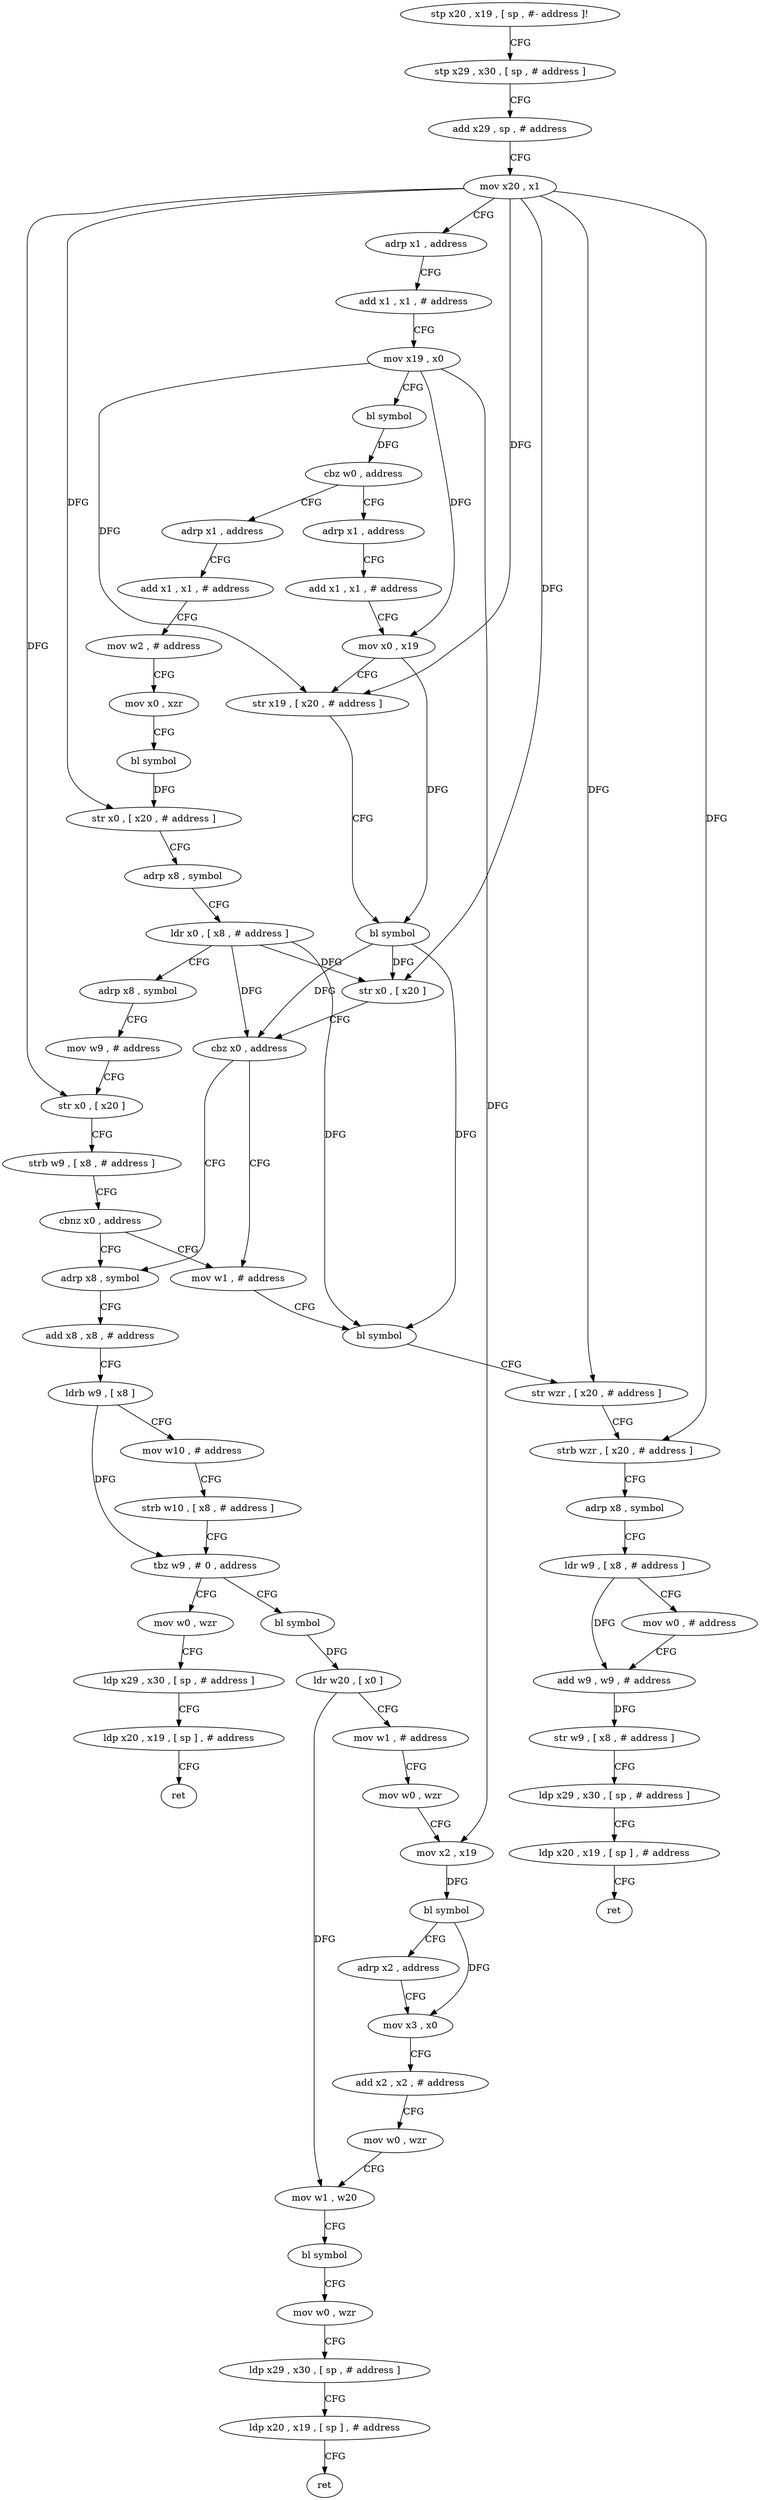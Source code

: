 digraph "func" {
"4213072" [label = "stp x20 , x19 , [ sp , #- address ]!" ]
"4213076" [label = "stp x29 , x30 , [ sp , # address ]" ]
"4213080" [label = "add x29 , sp , # address" ]
"4213084" [label = "mov x20 , x1" ]
"4213088" [label = "adrp x1 , address" ]
"4213092" [label = "add x1 , x1 , # address" ]
"4213096" [label = "mov x19 , x0" ]
"4213100" [label = "bl symbol" ]
"4213104" [label = "cbz w0 , address" ]
"4213184" [label = "adrp x1 , address" ]
"4213108" [label = "adrp x1 , address" ]
"4213188" [label = "add x1 , x1 , # address" ]
"4213192" [label = "mov w2 , # address" ]
"4213196" [label = "mov x0 , xzr" ]
"4213200" [label = "bl symbol" ]
"4213204" [label = "str x0 , [ x20 , # address ]" ]
"4213208" [label = "adrp x8 , symbol" ]
"4213212" [label = "ldr x0 , [ x8 , # address ]" ]
"4213216" [label = "adrp x8 , symbol" ]
"4213220" [label = "mov w9 , # address" ]
"4213224" [label = "str x0 , [ x20 ]" ]
"4213228" [label = "strb w9 , [ x8 , # address ]" ]
"4213232" [label = "cbnz x0 , address" ]
"4213136" [label = "mov w1 , # address" ]
"4213236" [label = "adrp x8 , symbol" ]
"4213112" [label = "add x1 , x1 , # address" ]
"4213116" [label = "mov x0 , x19" ]
"4213120" [label = "str x19 , [ x20 , # address ]" ]
"4213124" [label = "bl symbol" ]
"4213128" [label = "str x0 , [ x20 ]" ]
"4213132" [label = "cbz x0 , address" ]
"4213140" [label = "bl symbol" ]
"4213144" [label = "str wzr , [ x20 , # address ]" ]
"4213148" [label = "strb wzr , [ x20 , # address ]" ]
"4213152" [label = "adrp x8 , symbol" ]
"4213156" [label = "ldr w9 , [ x8 , # address ]" ]
"4213160" [label = "mov w0 , # address" ]
"4213164" [label = "add w9 , w9 , # address" ]
"4213168" [label = "str w9 , [ x8 , # address ]" ]
"4213172" [label = "ldp x29 , x30 , [ sp , # address ]" ]
"4213176" [label = "ldp x20 , x19 , [ sp ] , # address" ]
"4213180" [label = "ret" ]
"4213240" [label = "add x8 , x8 , # address" ]
"4213244" [label = "ldrb w9 , [ x8 ]" ]
"4213248" [label = "mov w10 , # address" ]
"4213252" [label = "strb w10 , [ x8 , # address ]" ]
"4213256" [label = "tbz w9 , # 0 , address" ]
"4213276" [label = "bl symbol" ]
"4213260" [label = "mov w0 , wzr" ]
"4213280" [label = "ldr w20 , [ x0 ]" ]
"4213284" [label = "mov w1 , # address" ]
"4213288" [label = "mov w0 , wzr" ]
"4213292" [label = "mov x2 , x19" ]
"4213296" [label = "bl symbol" ]
"4213300" [label = "adrp x2 , address" ]
"4213304" [label = "mov x3 , x0" ]
"4213308" [label = "add x2 , x2 , # address" ]
"4213312" [label = "mov w0 , wzr" ]
"4213316" [label = "mov w1 , w20" ]
"4213320" [label = "bl symbol" ]
"4213324" [label = "mov w0 , wzr" ]
"4213328" [label = "ldp x29 , x30 , [ sp , # address ]" ]
"4213332" [label = "ldp x20 , x19 , [ sp ] , # address" ]
"4213336" [label = "ret" ]
"4213264" [label = "ldp x29 , x30 , [ sp , # address ]" ]
"4213268" [label = "ldp x20 , x19 , [ sp ] , # address" ]
"4213272" [label = "ret" ]
"4213072" -> "4213076" [ label = "CFG" ]
"4213076" -> "4213080" [ label = "CFG" ]
"4213080" -> "4213084" [ label = "CFG" ]
"4213084" -> "4213088" [ label = "CFG" ]
"4213084" -> "4213204" [ label = "DFG" ]
"4213084" -> "4213224" [ label = "DFG" ]
"4213084" -> "4213120" [ label = "DFG" ]
"4213084" -> "4213128" [ label = "DFG" ]
"4213084" -> "4213144" [ label = "DFG" ]
"4213084" -> "4213148" [ label = "DFG" ]
"4213088" -> "4213092" [ label = "CFG" ]
"4213092" -> "4213096" [ label = "CFG" ]
"4213096" -> "4213100" [ label = "CFG" ]
"4213096" -> "4213116" [ label = "DFG" ]
"4213096" -> "4213120" [ label = "DFG" ]
"4213096" -> "4213292" [ label = "DFG" ]
"4213100" -> "4213104" [ label = "DFG" ]
"4213104" -> "4213184" [ label = "CFG" ]
"4213104" -> "4213108" [ label = "CFG" ]
"4213184" -> "4213188" [ label = "CFG" ]
"4213108" -> "4213112" [ label = "CFG" ]
"4213188" -> "4213192" [ label = "CFG" ]
"4213192" -> "4213196" [ label = "CFG" ]
"4213196" -> "4213200" [ label = "CFG" ]
"4213200" -> "4213204" [ label = "DFG" ]
"4213204" -> "4213208" [ label = "CFG" ]
"4213208" -> "4213212" [ label = "CFG" ]
"4213212" -> "4213216" [ label = "CFG" ]
"4213212" -> "4213128" [ label = "DFG" ]
"4213212" -> "4213132" [ label = "DFG" ]
"4213212" -> "4213140" [ label = "DFG" ]
"4213216" -> "4213220" [ label = "CFG" ]
"4213220" -> "4213224" [ label = "CFG" ]
"4213224" -> "4213228" [ label = "CFG" ]
"4213228" -> "4213232" [ label = "CFG" ]
"4213232" -> "4213136" [ label = "CFG" ]
"4213232" -> "4213236" [ label = "CFG" ]
"4213136" -> "4213140" [ label = "CFG" ]
"4213236" -> "4213240" [ label = "CFG" ]
"4213112" -> "4213116" [ label = "CFG" ]
"4213116" -> "4213120" [ label = "CFG" ]
"4213116" -> "4213124" [ label = "DFG" ]
"4213120" -> "4213124" [ label = "CFG" ]
"4213124" -> "4213128" [ label = "DFG" ]
"4213124" -> "4213132" [ label = "DFG" ]
"4213124" -> "4213140" [ label = "DFG" ]
"4213128" -> "4213132" [ label = "CFG" ]
"4213132" -> "4213236" [ label = "CFG" ]
"4213132" -> "4213136" [ label = "CFG" ]
"4213140" -> "4213144" [ label = "CFG" ]
"4213144" -> "4213148" [ label = "CFG" ]
"4213148" -> "4213152" [ label = "CFG" ]
"4213152" -> "4213156" [ label = "CFG" ]
"4213156" -> "4213160" [ label = "CFG" ]
"4213156" -> "4213164" [ label = "DFG" ]
"4213160" -> "4213164" [ label = "CFG" ]
"4213164" -> "4213168" [ label = "DFG" ]
"4213168" -> "4213172" [ label = "CFG" ]
"4213172" -> "4213176" [ label = "CFG" ]
"4213176" -> "4213180" [ label = "CFG" ]
"4213240" -> "4213244" [ label = "CFG" ]
"4213244" -> "4213248" [ label = "CFG" ]
"4213244" -> "4213256" [ label = "DFG" ]
"4213248" -> "4213252" [ label = "CFG" ]
"4213252" -> "4213256" [ label = "CFG" ]
"4213256" -> "4213276" [ label = "CFG" ]
"4213256" -> "4213260" [ label = "CFG" ]
"4213276" -> "4213280" [ label = "DFG" ]
"4213260" -> "4213264" [ label = "CFG" ]
"4213280" -> "4213284" [ label = "CFG" ]
"4213280" -> "4213316" [ label = "DFG" ]
"4213284" -> "4213288" [ label = "CFG" ]
"4213288" -> "4213292" [ label = "CFG" ]
"4213292" -> "4213296" [ label = "DFG" ]
"4213296" -> "4213300" [ label = "CFG" ]
"4213296" -> "4213304" [ label = "DFG" ]
"4213300" -> "4213304" [ label = "CFG" ]
"4213304" -> "4213308" [ label = "CFG" ]
"4213308" -> "4213312" [ label = "CFG" ]
"4213312" -> "4213316" [ label = "CFG" ]
"4213316" -> "4213320" [ label = "CFG" ]
"4213320" -> "4213324" [ label = "CFG" ]
"4213324" -> "4213328" [ label = "CFG" ]
"4213328" -> "4213332" [ label = "CFG" ]
"4213332" -> "4213336" [ label = "CFG" ]
"4213264" -> "4213268" [ label = "CFG" ]
"4213268" -> "4213272" [ label = "CFG" ]
}

